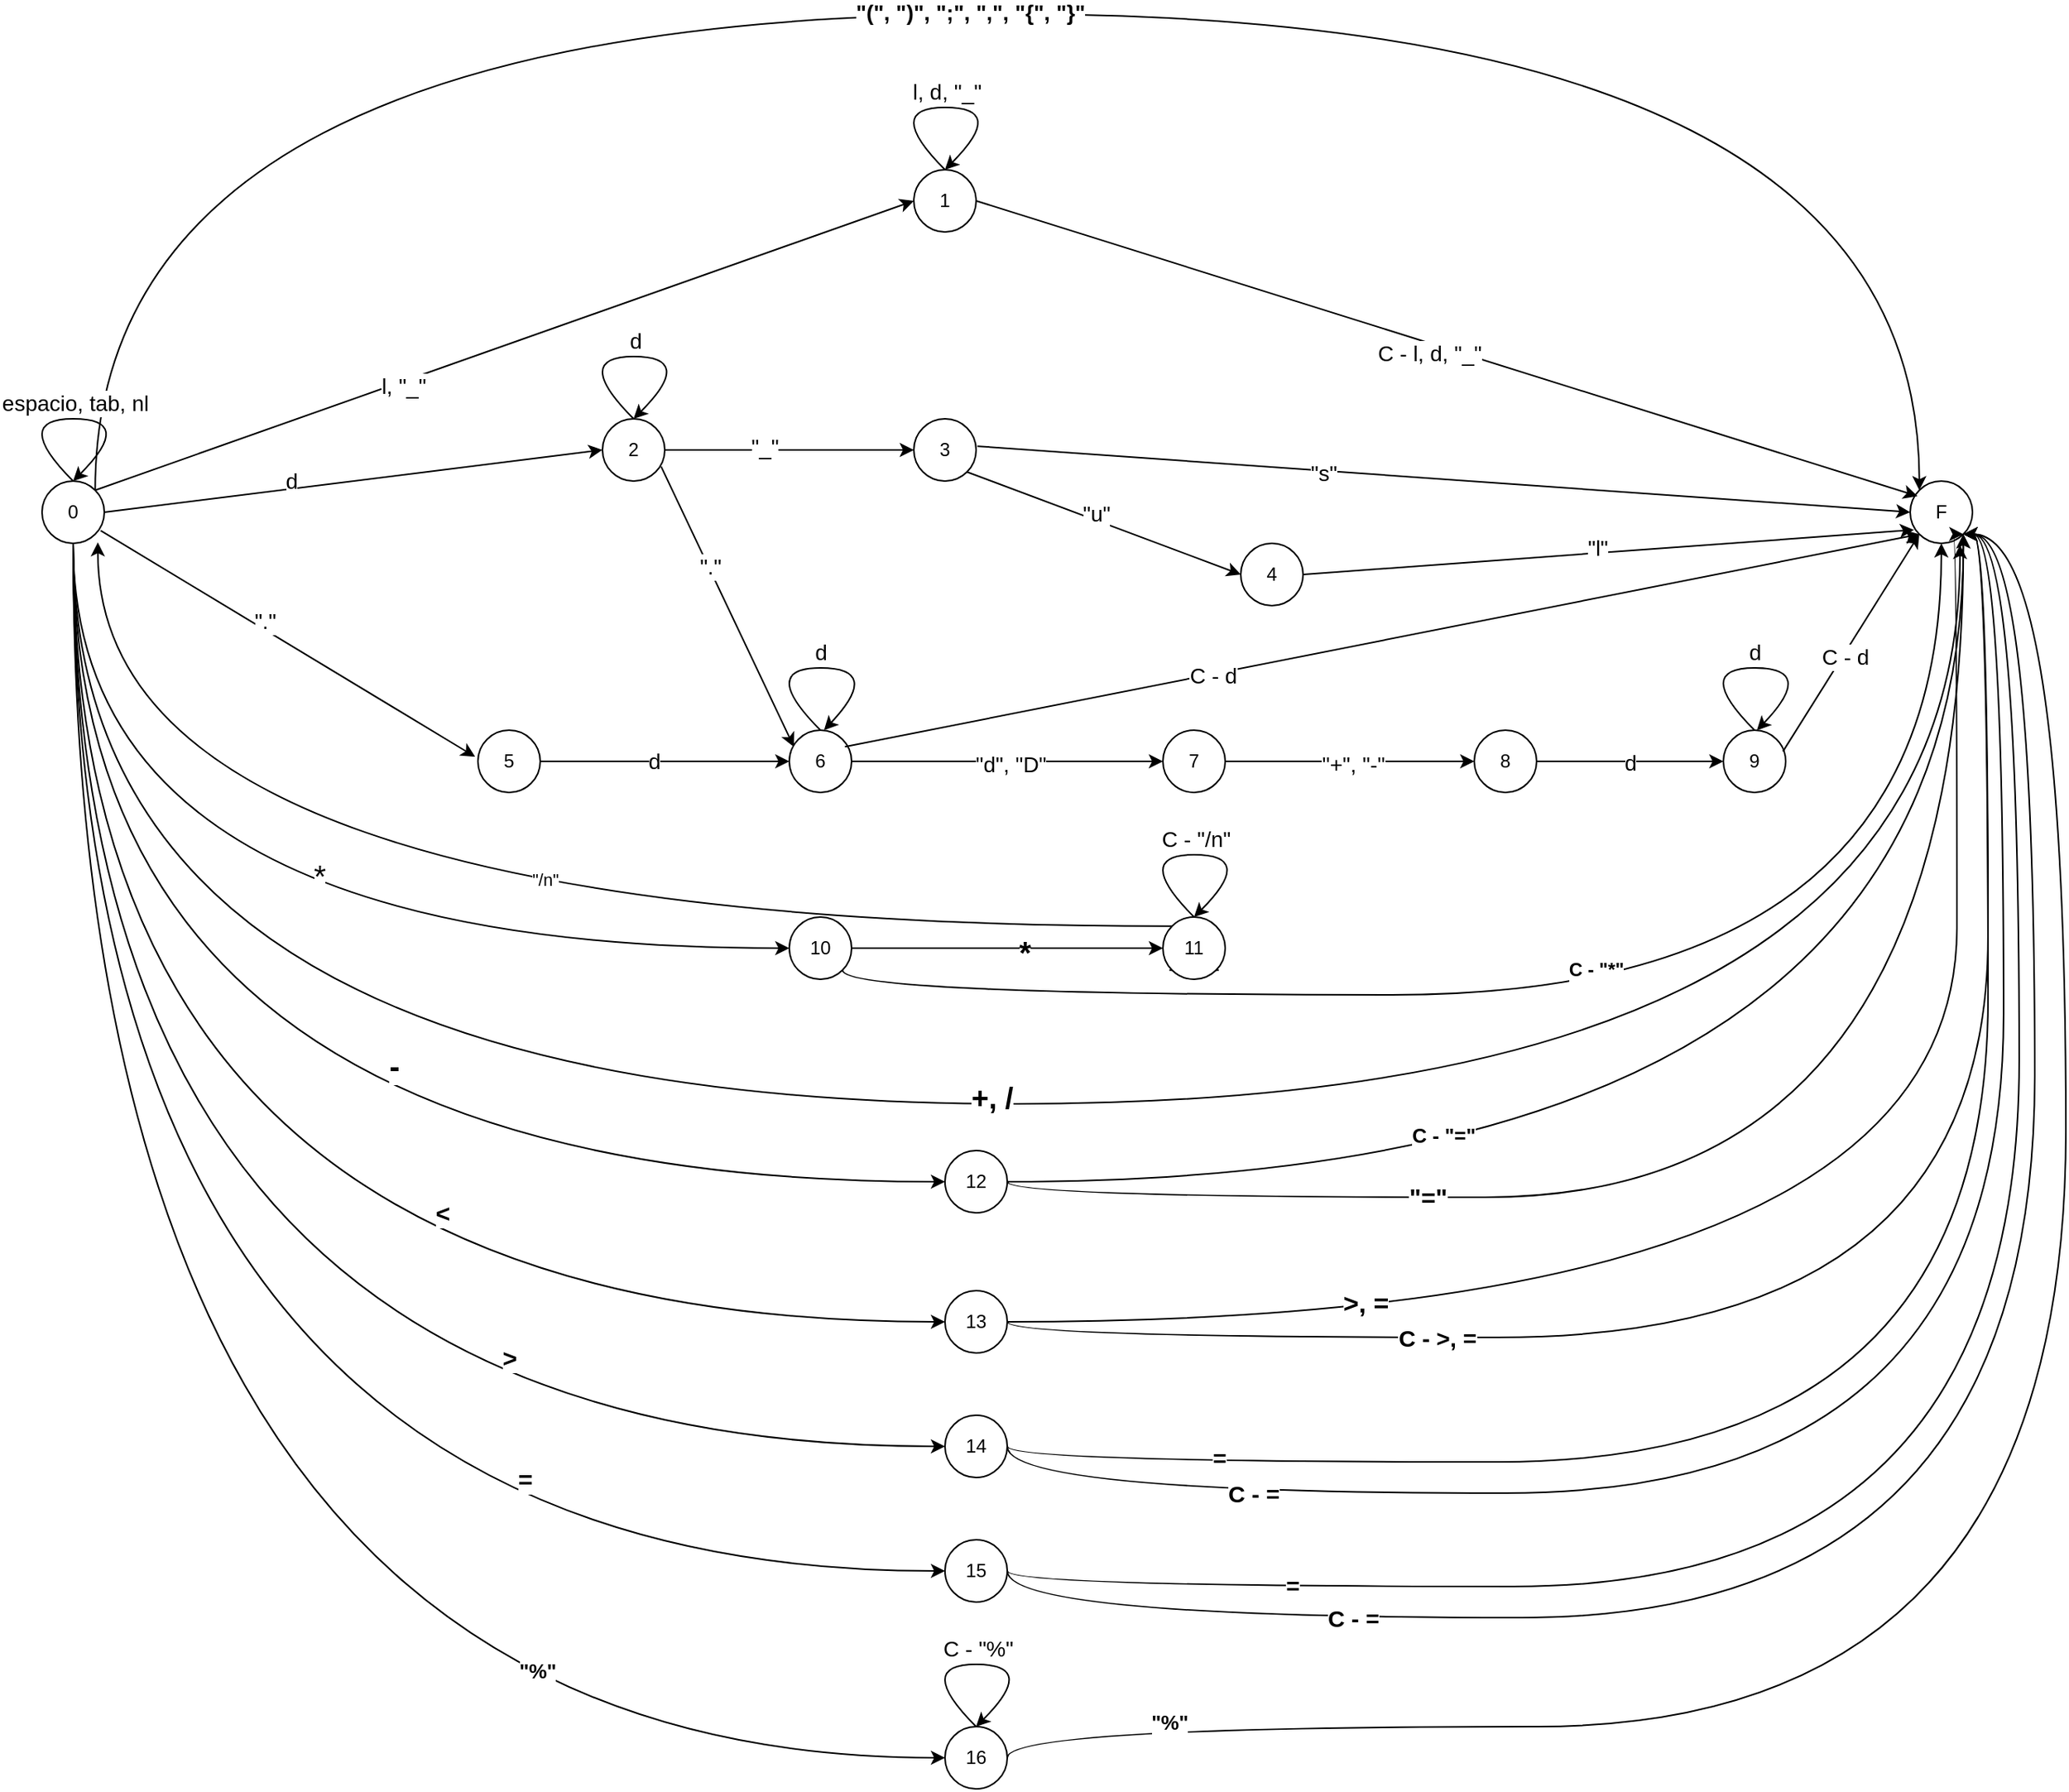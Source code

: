 <mxfile version="21.6.9" type="device">
  <diagram name="Página-1" id="IIA1usoq-aFgkomBvUib">
    <mxGraphModel dx="1287" dy="5416" grid="1" gridSize="10" guides="1" tooltips="1" connect="1" arrows="1" fold="1" page="1" pageScale="1" pageWidth="3300" pageHeight="4681" background="#FFFFFF" math="0" shadow="0">
      <root>
        <mxCell id="0" />
        <mxCell id="1" parent="0" />
        <mxCell id="LjMGfGSV-K5FvDTBeyHO-2" style="edgeStyle=orthogonalEdgeStyle;rounded=0;orthogonalLoop=1;jettySize=auto;html=1;exitX=0.5;exitY=1;exitDx=0;exitDy=0;entryX=0;entryY=0.5;entryDx=0;entryDy=0;curved=1;" parent="1" source="R__oxT-rXaaob83uSNZH-1" target="LjMGfGSV-K5FvDTBeyHO-1" edge="1">
          <mxGeometry relative="1" as="geometry" />
        </mxCell>
        <mxCell id="LjMGfGSV-K5FvDTBeyHO-4" value="&lt;font style=&quot;font-size: 20px;&quot;&gt;*&lt;/font&gt;" style="edgeLabel;html=1;align=center;verticalAlign=middle;resizable=0;points=[];" parent="LjMGfGSV-K5FvDTBeyHO-2" vertex="1" connectable="0">
          <mxGeometry x="0.161" y="47" relative="1" as="geometry">
            <mxPoint as="offset" />
          </mxGeometry>
        </mxCell>
        <mxCell id="LjMGfGSV-K5FvDTBeyHO-22" style="edgeStyle=orthogonalEdgeStyle;rounded=0;orthogonalLoop=1;jettySize=auto;html=1;exitX=0.5;exitY=1;exitDx=0;exitDy=0;entryX=0.8;entryY=1.025;entryDx=0;entryDy=0;entryPerimeter=0;curved=1;" parent="1" source="R__oxT-rXaaob83uSNZH-1" target="R__oxT-rXaaob83uSNZH-2" edge="1">
          <mxGeometry relative="1" as="geometry">
            <Array as="points">
              <mxPoint x="100" y="680" />
              <mxPoint x="1312" y="680" />
            </Array>
          </mxGeometry>
        </mxCell>
        <mxCell id="LjMGfGSV-K5FvDTBeyHO-23" value="+, /" style="edgeLabel;html=1;align=center;verticalAlign=middle;resizable=0;points=[];fontStyle=1;fontSize=19;" parent="LjMGfGSV-K5FvDTBeyHO-22" vertex="1" connectable="0">
          <mxGeometry x="-0.016" y="3" relative="1" as="geometry">
            <mxPoint as="offset" />
          </mxGeometry>
        </mxCell>
        <mxCell id="LjMGfGSV-K5FvDTBeyHO-28" style="edgeStyle=orthogonalEdgeStyle;rounded=0;orthogonalLoop=1;jettySize=auto;html=1;exitX=0.5;exitY=1;exitDx=0;exitDy=0;entryX=0;entryY=0.5;entryDx=0;entryDy=0;curved=1;" parent="1" source="R__oxT-rXaaob83uSNZH-1" target="LjMGfGSV-K5FvDTBeyHO-26" edge="1">
          <mxGeometry relative="1" as="geometry" />
        </mxCell>
        <mxCell id="LjMGfGSV-K5FvDTBeyHO-29" value="-" style="edgeLabel;html=1;align=center;verticalAlign=middle;resizable=0;points=[];fontStyle=1;fontSize=20;" parent="LjMGfGSV-K5FvDTBeyHO-28" vertex="1" connectable="0">
          <mxGeometry x="0.27" y="75" relative="1" as="geometry">
            <mxPoint as="offset" />
          </mxGeometry>
        </mxCell>
        <mxCell id="LjMGfGSV-K5FvDTBeyHO-37" style="edgeStyle=orthogonalEdgeStyle;rounded=0;orthogonalLoop=1;jettySize=auto;html=1;exitX=0.5;exitY=1;exitDx=0;exitDy=0;entryX=0;entryY=0.5;entryDx=0;entryDy=0;curved=1;fontStyle=1;fontSize=17;" parent="1" source="R__oxT-rXaaob83uSNZH-1" target="LjMGfGSV-K5FvDTBeyHO-34" edge="1">
          <mxGeometry relative="1" as="geometry" />
        </mxCell>
        <mxCell id="LjMGfGSV-K5FvDTBeyHO-40" value="&amp;lt;" style="edgeLabel;html=1;align=center;verticalAlign=middle;resizable=0;points=[];fontStyle=1;fontSize=16;" parent="LjMGfGSV-K5FvDTBeyHO-37" vertex="1" connectable="0">
          <mxGeometry x="0.391" y="70" relative="1" as="geometry">
            <mxPoint as="offset" />
          </mxGeometry>
        </mxCell>
        <mxCell id="LjMGfGSV-K5FvDTBeyHO-38" style="edgeStyle=orthogonalEdgeStyle;rounded=0;orthogonalLoop=1;jettySize=auto;html=1;exitX=0.5;exitY=1;exitDx=0;exitDy=0;entryX=0;entryY=0.5;entryDx=0;entryDy=0;curved=1;fontStyle=1;fontSize=17;" parent="1" source="R__oxT-rXaaob83uSNZH-1" target="LjMGfGSV-K5FvDTBeyHO-35" edge="1">
          <mxGeometry relative="1" as="geometry" />
        </mxCell>
        <mxCell id="LjMGfGSV-K5FvDTBeyHO-41" value="&amp;gt;" style="edgeLabel;html=1;align=center;verticalAlign=middle;resizable=0;points=[];fontStyle=1;fontSize=16;" parent="LjMGfGSV-K5FvDTBeyHO-38" vertex="1" connectable="0">
          <mxGeometry x="0.508" y="57" relative="1" as="geometry">
            <mxPoint as="offset" />
          </mxGeometry>
        </mxCell>
        <mxCell id="LjMGfGSV-K5FvDTBeyHO-39" style="edgeStyle=orthogonalEdgeStyle;rounded=0;orthogonalLoop=1;jettySize=auto;html=1;exitX=0.5;exitY=1;exitDx=0;exitDy=0;entryX=0;entryY=0.5;entryDx=0;entryDy=0;curved=1;fontStyle=1;fontSize=17;" parent="1" source="R__oxT-rXaaob83uSNZH-1" target="LjMGfGSV-K5FvDTBeyHO-36" edge="1">
          <mxGeometry relative="1" as="geometry" />
        </mxCell>
        <mxCell id="LjMGfGSV-K5FvDTBeyHO-42" value="=" style="edgeLabel;html=1;align=center;verticalAlign=middle;resizable=0;points=[];fontStyle=1;fontSize=16;" parent="LjMGfGSV-K5FvDTBeyHO-39" vertex="1" connectable="0">
          <mxGeometry x="0.557" y="59" relative="1" as="geometry">
            <mxPoint as="offset" />
          </mxGeometry>
        </mxCell>
        <mxCell id="LjMGfGSV-K5FvDTBeyHO-56" style="edgeStyle=orthogonalEdgeStyle;rounded=0;orthogonalLoop=1;jettySize=auto;html=1;exitX=1;exitY=0;exitDx=0;exitDy=0;entryX=0;entryY=0;entryDx=0;entryDy=0;curved=1;" parent="1" source="R__oxT-rXaaob83uSNZH-1" target="R__oxT-rXaaob83uSNZH-2" edge="1">
          <mxGeometry relative="1" as="geometry">
            <Array as="points">
              <mxPoint x="114" y="-20" />
              <mxPoint x="1286" y="-20" />
            </Array>
          </mxGeometry>
        </mxCell>
        <mxCell id="LjMGfGSV-K5FvDTBeyHO-57" value="&quot;(&quot;, &quot;)&quot;, &quot;;&quot;, &quot;,&quot;, &quot;{&quot;, &quot;}&quot;" style="edgeLabel;html=1;align=center;verticalAlign=middle;resizable=0;points=[];fontStyle=1;fontSize=14;" parent="LjMGfGSV-K5FvDTBeyHO-56" vertex="1" connectable="0">
          <mxGeometry x="-0.027" y="1" relative="1" as="geometry">
            <mxPoint as="offset" />
          </mxGeometry>
        </mxCell>
        <mxCell id="GeY6tEjVUbJ9AqTSID8--2" style="edgeStyle=orthogonalEdgeStyle;rounded=0;orthogonalLoop=1;jettySize=auto;html=1;exitX=0.5;exitY=1;exitDx=0;exitDy=0;entryX=0;entryY=0.5;entryDx=0;entryDy=0;curved=1;" edge="1" parent="1" source="R__oxT-rXaaob83uSNZH-1" target="GeY6tEjVUbJ9AqTSID8--1">
          <mxGeometry relative="1" as="geometry" />
        </mxCell>
        <mxCell id="GeY6tEjVUbJ9AqTSID8--3" value="&quot;%&quot;" style="edgeLabel;html=1;align=center;verticalAlign=middle;resizable=0;points=[];fontStyle=1;fontSize=13;" vertex="1" connectable="0" parent="GeY6tEjVUbJ9AqTSID8--2">
          <mxGeometry x="0.607" y="56" relative="1" as="geometry">
            <mxPoint x="1" as="offset" />
          </mxGeometry>
        </mxCell>
        <mxCell id="R__oxT-rXaaob83uSNZH-1" value="0" style="ellipse;whiteSpace=wrap;html=1;" parent="1" vertex="1">
          <mxGeometry x="80" y="280" width="40" height="40" as="geometry" />
        </mxCell>
        <mxCell id="R__oxT-rXaaob83uSNZH-2" value="F" style="ellipse;whiteSpace=wrap;html=1;" parent="1" vertex="1">
          <mxGeometry x="1280" y="280" width="40" height="40" as="geometry" />
        </mxCell>
        <mxCell id="R__oxT-rXaaob83uSNZH-3" value="1" style="ellipse;whiteSpace=wrap;html=1;" parent="1" vertex="1">
          <mxGeometry x="640" y="80" width="40" height="40" as="geometry" />
        </mxCell>
        <mxCell id="R__oxT-rXaaob83uSNZH-4" value="" style="endArrow=classic;html=1;rounded=0;exitX=1;exitY=0;exitDx=0;exitDy=0;entryX=0;entryY=0.5;entryDx=0;entryDy=0;" parent="1" source="R__oxT-rXaaob83uSNZH-1" target="R__oxT-rXaaob83uSNZH-3" edge="1">
          <mxGeometry width="50" height="50" relative="1" as="geometry">
            <mxPoint x="230" y="240" as="sourcePoint" />
            <mxPoint x="440" y="120" as="targetPoint" />
          </mxGeometry>
        </mxCell>
        <mxCell id="R__oxT-rXaaob83uSNZH-5" value="l, &quot;_&quot;" style="edgeLabel;html=1;align=center;verticalAlign=middle;resizable=0;points=[];fontSize=14;" parent="R__oxT-rXaaob83uSNZH-4" vertex="1" connectable="0">
          <mxGeometry x="-0.253" y="-3" relative="1" as="geometry">
            <mxPoint as="offset" />
          </mxGeometry>
        </mxCell>
        <mxCell id="R__oxT-rXaaob83uSNZH-6" value="" style="endArrow=classic;html=1;rounded=0;entryX=0.117;entryY=0.242;entryDx=0;entryDy=0;entryPerimeter=0;exitX=1;exitY=0.5;exitDx=0;exitDy=0;" parent="1" source="R__oxT-rXaaob83uSNZH-3" target="R__oxT-rXaaob83uSNZH-2" edge="1">
          <mxGeometry width="50" height="50" relative="1" as="geometry">
            <mxPoint x="480" y="120" as="sourcePoint" />
            <mxPoint x="530" y="70" as="targetPoint" />
          </mxGeometry>
        </mxCell>
        <mxCell id="R__oxT-rXaaob83uSNZH-7" value="&lt;font style=&quot;font-size: 14px;&quot;&gt;C - l, d, &quot;_&quot;&lt;/font&gt;" style="edgeLabel;html=1;align=center;verticalAlign=middle;resizable=0;points=[];" parent="R__oxT-rXaaob83uSNZH-6" vertex="1" connectable="0">
          <mxGeometry x="-0.135" y="-1" relative="1" as="geometry">
            <mxPoint x="30" y="15" as="offset" />
          </mxGeometry>
        </mxCell>
        <mxCell id="R__oxT-rXaaob83uSNZH-9" value="" style="curved=1;endArrow=classic;html=1;rounded=0;exitX=0.5;exitY=0;exitDx=0;exitDy=0;entryX=0.5;entryY=0;entryDx=0;entryDy=0;" parent="1" source="R__oxT-rXaaob83uSNZH-3" target="R__oxT-rXaaob83uSNZH-3" edge="1">
          <mxGeometry width="50" height="50" relative="1" as="geometry">
            <mxPoint x="660" y="70" as="sourcePoint" />
            <mxPoint x="710" y="20" as="targetPoint" />
            <Array as="points">
              <mxPoint x="620" y="40" />
              <mxPoint x="700" y="40" />
            </Array>
          </mxGeometry>
        </mxCell>
        <mxCell id="R__oxT-rXaaob83uSNZH-10" value="l, d, &quot;_&quot;" style="edgeLabel;html=1;align=center;verticalAlign=middle;resizable=0;points=[];fontSize=14;" parent="R__oxT-rXaaob83uSNZH-9" vertex="1" connectable="0">
          <mxGeometry x="0.003" y="-2" relative="1" as="geometry">
            <mxPoint y="-12" as="offset" />
          </mxGeometry>
        </mxCell>
        <mxCell id="R__oxT-rXaaob83uSNZH-11" value="2" style="ellipse;whiteSpace=wrap;html=1;" parent="1" vertex="1">
          <mxGeometry x="440" y="240" width="40" height="40" as="geometry" />
        </mxCell>
        <mxCell id="R__oxT-rXaaob83uSNZH-14" value="" style="endArrow=classic;html=1;rounded=0;entryX=0;entryY=0.5;entryDx=0;entryDy=0;exitX=1;exitY=0.5;exitDx=0;exitDy=0;" parent="1" source="R__oxT-rXaaob83uSNZH-1" target="R__oxT-rXaaob83uSNZH-11" edge="1">
          <mxGeometry width="50" height="50" relative="1" as="geometry">
            <mxPoint x="140" y="300" as="sourcePoint" />
            <mxPoint x="486" y="120" as="targetPoint" />
          </mxGeometry>
        </mxCell>
        <mxCell id="R__oxT-rXaaob83uSNZH-15" value="d" style="edgeLabel;html=1;align=center;verticalAlign=middle;resizable=0;points=[];fontSize=14;" parent="R__oxT-rXaaob83uSNZH-14" vertex="1" connectable="0">
          <mxGeometry x="-0.253" y="-3" relative="1" as="geometry">
            <mxPoint y="-8" as="offset" />
          </mxGeometry>
        </mxCell>
        <mxCell id="R__oxT-rXaaob83uSNZH-18" value="" style="curved=1;endArrow=classic;html=1;rounded=0;entryX=0.5;entryY=0;entryDx=0;entryDy=0;exitX=0.5;exitY=0;exitDx=0;exitDy=0;" parent="1" source="R__oxT-rXaaob83uSNZH-11" target="R__oxT-rXaaob83uSNZH-11" edge="1">
          <mxGeometry width="50" height="50" relative="1" as="geometry">
            <mxPoint x="470" y="250" as="sourcePoint" />
            <mxPoint x="460" y="240" as="targetPoint" />
            <Array as="points">
              <mxPoint x="420" y="200" />
              <mxPoint x="500" y="200" />
            </Array>
          </mxGeometry>
        </mxCell>
        <mxCell id="R__oxT-rXaaob83uSNZH-19" value="d" style="edgeLabel;html=1;align=center;verticalAlign=middle;resizable=0;points=[];fontSize=14;" parent="R__oxT-rXaaob83uSNZH-18" vertex="1" connectable="0">
          <mxGeometry x="0.003" y="-2" relative="1" as="geometry">
            <mxPoint y="-12" as="offset" />
          </mxGeometry>
        </mxCell>
        <mxCell id="R__oxT-rXaaob83uSNZH-20" value="3" style="ellipse;whiteSpace=wrap;html=1;" parent="1" vertex="1">
          <mxGeometry x="640" y="240" width="40" height="40" as="geometry" />
        </mxCell>
        <mxCell id="R__oxT-rXaaob83uSNZH-25" value="" style="endArrow=classic;html=1;rounded=0;entryX=0;entryY=0.5;entryDx=0;entryDy=0;exitX=1;exitY=0.5;exitDx=0;exitDy=0;" parent="1" source="R__oxT-rXaaob83uSNZH-11" target="R__oxT-rXaaob83uSNZH-20" edge="1">
          <mxGeometry width="50" height="50" relative="1" as="geometry">
            <mxPoint x="520" y="250" as="sourcePoint" />
            <mxPoint x="570" y="200" as="targetPoint" />
          </mxGeometry>
        </mxCell>
        <mxCell id="R__oxT-rXaaob83uSNZH-26" value="&lt;span style=&quot;font-size: 14px;&quot;&gt;&quot;_&quot;&lt;/span&gt;" style="edgeLabel;html=1;align=center;verticalAlign=middle;resizable=0;points=[];" parent="R__oxT-rXaaob83uSNZH-25" vertex="1" connectable="0">
          <mxGeometry x="-0.198" y="2" relative="1" as="geometry">
            <mxPoint as="offset" />
          </mxGeometry>
        </mxCell>
        <mxCell id="R__oxT-rXaaob83uSNZH-27" value="" style="endArrow=classic;html=1;rounded=0;entryX=0;entryY=0.5;entryDx=0;entryDy=0;exitX=1;exitY=1;exitDx=0;exitDy=0;" parent="1" source="R__oxT-rXaaob83uSNZH-20" target="R__oxT-rXaaob83uSNZH-28" edge="1">
          <mxGeometry width="50" height="50" relative="1" as="geometry">
            <mxPoint x="610" y="260" as="sourcePoint" />
            <mxPoint x="660" y="260" as="targetPoint" />
          </mxGeometry>
        </mxCell>
        <mxCell id="R__oxT-rXaaob83uSNZH-29" value="s" style="edgeLabel;html=1;align=center;verticalAlign=middle;resizable=0;points=[];" parent="R__oxT-rXaaob83uSNZH-27" vertex="1" connectable="0">
          <mxGeometry x="-0.059" y="5" relative="1" as="geometry">
            <mxPoint as="offset" />
          </mxGeometry>
        </mxCell>
        <mxCell id="R__oxT-rXaaob83uSNZH-30" value="&quot;u&quot;" style="edgeLabel;html=1;align=center;verticalAlign=middle;resizable=0;points=[];fontSize=14;" parent="R__oxT-rXaaob83uSNZH-27" vertex="1" connectable="0">
          <mxGeometry x="-0.071" y="4" relative="1" as="geometry">
            <mxPoint as="offset" />
          </mxGeometry>
        </mxCell>
        <mxCell id="R__oxT-rXaaob83uSNZH-28" value="4" style="ellipse;whiteSpace=wrap;html=1;" parent="1" vertex="1">
          <mxGeometry x="850" y="320" width="40" height="40" as="geometry" />
        </mxCell>
        <mxCell id="R__oxT-rXaaob83uSNZH-31" value="" style="endArrow=classic;html=1;rounded=0;exitX=1.02;exitY=0.44;exitDx=0;exitDy=0;exitPerimeter=0;entryX=0;entryY=0.5;entryDx=0;entryDy=0;" parent="1" source="R__oxT-rXaaob83uSNZH-20" target="R__oxT-rXaaob83uSNZH-2" edge="1">
          <mxGeometry width="50" height="50" relative="1" as="geometry">
            <mxPoint x="610" y="260" as="sourcePoint" />
            <mxPoint x="660" y="210" as="targetPoint" />
          </mxGeometry>
        </mxCell>
        <mxCell id="R__oxT-rXaaob83uSNZH-32" value="&lt;font style=&quot;font-size: 14px;&quot;&gt;&quot;s&quot;&lt;/font&gt;" style="edgeLabel;html=1;align=center;verticalAlign=middle;resizable=0;points=[];" parent="R__oxT-rXaaob83uSNZH-31" vertex="1" connectable="0">
          <mxGeometry x="-0.259" y="-1" relative="1" as="geometry">
            <mxPoint as="offset" />
          </mxGeometry>
        </mxCell>
        <mxCell id="R__oxT-rXaaob83uSNZH-33" value="" style="endArrow=classic;html=1;rounded=0;exitX=1;exitY=0.5;exitDx=0;exitDy=0;entryX=0.061;entryY=0.783;entryDx=0;entryDy=0;entryPerimeter=0;" parent="1" source="R__oxT-rXaaob83uSNZH-28" target="R__oxT-rXaaob83uSNZH-2" edge="1">
          <mxGeometry width="50" height="50" relative="1" as="geometry">
            <mxPoint x="770" y="380" as="sourcePoint" />
            <mxPoint x="820" y="330" as="targetPoint" />
          </mxGeometry>
        </mxCell>
        <mxCell id="R__oxT-rXaaob83uSNZH-34" value="&lt;font style=&quot;font-size: 14px;&quot;&gt;&quot;l&quot;&lt;/font&gt;" style="edgeLabel;html=1;align=center;verticalAlign=middle;resizable=0;points=[];" parent="R__oxT-rXaaob83uSNZH-33" vertex="1" connectable="0">
          <mxGeometry x="-0.037" y="3" relative="1" as="geometry">
            <mxPoint as="offset" />
          </mxGeometry>
        </mxCell>
        <mxCell id="R__oxT-rXaaob83uSNZH-35" value="6" style="ellipse;whiteSpace=wrap;html=1;" parent="1" vertex="1">
          <mxGeometry x="560" y="440" width="40" height="40" as="geometry" />
        </mxCell>
        <mxCell id="R__oxT-rXaaob83uSNZH-36" value="" style="endArrow=classic;html=1;rounded=0;exitX=0.942;exitY=0.768;exitDx=0;exitDy=0;exitPerimeter=0;entryX=0.074;entryY=0.268;entryDx=0;entryDy=0;entryPerimeter=0;" parent="1" source="R__oxT-rXaaob83uSNZH-11" target="R__oxT-rXaaob83uSNZH-35" edge="1">
          <mxGeometry width="50" height="50" relative="1" as="geometry">
            <mxPoint x="450" y="280" as="sourcePoint" />
            <mxPoint x="540" y="330" as="targetPoint" />
          </mxGeometry>
        </mxCell>
        <mxCell id="R__oxT-rXaaob83uSNZH-37" value="&lt;font style=&quot;font-size: 14px;&quot;&gt;&quot;.&quot;&lt;/font&gt;" style="edgeLabel;html=1;align=center;verticalAlign=middle;resizable=0;points=[];" parent="R__oxT-rXaaob83uSNZH-36" vertex="1" connectable="0">
          <mxGeometry x="-0.28" y="2" relative="1" as="geometry">
            <mxPoint x="-1" as="offset" />
          </mxGeometry>
        </mxCell>
        <mxCell id="R__oxT-rXaaob83uSNZH-38" value="" style="endArrow=classic;html=1;rounded=0;exitX=0.942;exitY=0.795;exitDx=0;exitDy=0;exitPerimeter=0;entryX=-0.046;entryY=0.426;entryDx=0;entryDy=0;entryPerimeter=0;" parent="1" source="R__oxT-rXaaob83uSNZH-1" target="R__oxT-rXaaob83uSNZH-40" edge="1">
          <mxGeometry width="50" height="50" relative="1" as="geometry">
            <mxPoint x="140" y="350" as="sourcePoint" />
            <mxPoint x="320" y="370" as="targetPoint" />
          </mxGeometry>
        </mxCell>
        <mxCell id="R__oxT-rXaaob83uSNZH-39" value="&lt;font style=&quot;font-size: 14px;&quot;&gt;&quot;.&quot;&lt;/font&gt;" style="edgeLabel;html=1;align=center;verticalAlign=middle;resizable=0;points=[];" parent="R__oxT-rXaaob83uSNZH-38" vertex="1" connectable="0">
          <mxGeometry x="-0.147" y="5" relative="1" as="geometry">
            <mxPoint as="offset" />
          </mxGeometry>
        </mxCell>
        <mxCell id="R__oxT-rXaaob83uSNZH-40" value="5" style="ellipse;whiteSpace=wrap;html=1;" parent="1" vertex="1">
          <mxGeometry x="360" y="440" width="40" height="40" as="geometry" />
        </mxCell>
        <mxCell id="R__oxT-rXaaob83uSNZH-42" value="" style="endArrow=classic;html=1;rounded=0;exitX=1;exitY=0.5;exitDx=0;exitDy=0;entryX=0;entryY=0.5;entryDx=0;entryDy=0;" parent="1" source="R__oxT-rXaaob83uSNZH-40" target="R__oxT-rXaaob83uSNZH-35" edge="1">
          <mxGeometry width="50" height="50" relative="1" as="geometry">
            <mxPoint x="490" y="440" as="sourcePoint" />
            <mxPoint x="690" y="420" as="targetPoint" />
          </mxGeometry>
        </mxCell>
        <mxCell id="R__oxT-rXaaob83uSNZH-43" value="&lt;font style=&quot;font-size: 14px;&quot;&gt;d&lt;/font&gt;" style="edgeLabel;html=1;align=center;verticalAlign=middle;resizable=0;points=[];" parent="R__oxT-rXaaob83uSNZH-42" vertex="1" connectable="0">
          <mxGeometry x="-0.092" y="-2" relative="1" as="geometry">
            <mxPoint y="-2" as="offset" />
          </mxGeometry>
        </mxCell>
        <mxCell id="R__oxT-rXaaob83uSNZH-44" value="" style="curved=1;endArrow=classic;html=1;rounded=0;entryX=0.558;entryY=0;entryDx=0;entryDy=0;exitX=0.5;exitY=0;exitDx=0;exitDy=0;entryPerimeter=0;" parent="1" source="R__oxT-rXaaob83uSNZH-35" target="R__oxT-rXaaob83uSNZH-35" edge="1">
          <mxGeometry width="50" height="50" relative="1" as="geometry">
            <mxPoint x="580" y="440" as="sourcePoint" />
            <mxPoint x="580" y="440" as="targetPoint" />
            <Array as="points">
              <mxPoint x="540" y="400" />
              <mxPoint x="620" y="400" />
            </Array>
          </mxGeometry>
        </mxCell>
        <mxCell id="R__oxT-rXaaob83uSNZH-45" value="d" style="edgeLabel;html=1;align=center;verticalAlign=middle;resizable=0;points=[];fontSize=14;" parent="R__oxT-rXaaob83uSNZH-44" vertex="1" connectable="0">
          <mxGeometry x="0.003" y="-2" relative="1" as="geometry">
            <mxPoint y="-12" as="offset" />
          </mxGeometry>
        </mxCell>
        <mxCell id="R__oxT-rXaaob83uSNZH-46" value="" style="endArrow=classic;html=1;rounded=0;entryX=0;entryY=1;entryDx=0;entryDy=0;exitX=0.894;exitY=0.266;exitDx=0;exitDy=0;exitPerimeter=0;" parent="1" source="R__oxT-rXaaob83uSNZH-35" target="R__oxT-rXaaob83uSNZH-2" edge="1">
          <mxGeometry width="50" height="50" relative="1" as="geometry">
            <mxPoint x="760" y="450" as="sourcePoint" />
            <mxPoint x="810" y="400" as="targetPoint" />
          </mxGeometry>
        </mxCell>
        <mxCell id="R__oxT-rXaaob83uSNZH-47" value="&lt;font style=&quot;font-size: 14px;&quot;&gt;C - d&lt;/font&gt;" style="edgeLabel;html=1;align=center;verticalAlign=middle;resizable=0;points=[];" parent="R__oxT-rXaaob83uSNZH-46" vertex="1" connectable="0">
          <mxGeometry x="-0.318" y="-1" relative="1" as="geometry">
            <mxPoint as="offset" />
          </mxGeometry>
        </mxCell>
        <mxCell id="R__oxT-rXaaob83uSNZH-48" value="7" style="ellipse;whiteSpace=wrap;html=1;" parent="1" vertex="1">
          <mxGeometry x="800" y="440" width="40" height="40" as="geometry" />
        </mxCell>
        <mxCell id="R__oxT-rXaaob83uSNZH-49" value="" style="endArrow=classic;html=1;rounded=0;exitX=1;exitY=0.5;exitDx=0;exitDy=0;entryX=0;entryY=0.5;entryDx=0;entryDy=0;" parent="1" source="R__oxT-rXaaob83uSNZH-35" target="R__oxT-rXaaob83uSNZH-48" edge="1">
          <mxGeometry width="50" height="50" relative="1" as="geometry">
            <mxPoint x="700" y="490" as="sourcePoint" />
            <mxPoint x="750" y="440" as="targetPoint" />
          </mxGeometry>
        </mxCell>
        <mxCell id="R__oxT-rXaaob83uSNZH-50" value="&lt;font style=&quot;font-size: 14px;&quot;&gt;&quot;d&quot;, &quot;D&quot;&lt;/font&gt;" style="edgeLabel;html=1;align=center;verticalAlign=middle;resizable=0;points=[];" parent="R__oxT-rXaaob83uSNZH-49" vertex="1" connectable="0">
          <mxGeometry x="0.016" y="-2" relative="1" as="geometry">
            <mxPoint as="offset" />
          </mxGeometry>
        </mxCell>
        <mxCell id="R__oxT-rXaaob83uSNZH-51" value="9" style="ellipse;whiteSpace=wrap;html=1;" parent="1" vertex="1">
          <mxGeometry x="1160" y="440" width="40" height="40" as="geometry" />
        </mxCell>
        <mxCell id="R__oxT-rXaaob83uSNZH-53" value="" style="endArrow=classic;html=1;rounded=0;exitX=1;exitY=0.5;exitDx=0;exitDy=0;entryX=0;entryY=0.5;entryDx=0;entryDy=0;" parent="1" source="R__oxT-rXaaob83uSNZH-48" target="R__oxT-rXaaob83uSNZH-59" edge="1">
          <mxGeometry width="50" height="50" relative="1" as="geometry">
            <mxPoint x="920" y="459.58" as="sourcePoint" />
            <mxPoint x="980" y="460" as="targetPoint" />
          </mxGeometry>
        </mxCell>
        <mxCell id="R__oxT-rXaaob83uSNZH-54" value="&lt;font style=&quot;font-size: 14px;&quot;&gt;&quot;+&quot;, &quot;-&quot;&lt;/font&gt;" style="edgeLabel;html=1;align=center;verticalAlign=middle;resizable=0;points=[];" parent="R__oxT-rXaaob83uSNZH-53" vertex="1" connectable="0">
          <mxGeometry x="0.016" y="-2" relative="1" as="geometry">
            <mxPoint as="offset" />
          </mxGeometry>
        </mxCell>
        <mxCell id="R__oxT-rXaaob83uSNZH-55" value="" style="curved=1;endArrow=classic;html=1;rounded=0;entryX=0.538;entryY=0.002;entryDx=0;entryDy=0;entryPerimeter=0;exitX=0.5;exitY=0;exitDx=0;exitDy=0;" parent="1" source="R__oxT-rXaaob83uSNZH-51" target="R__oxT-rXaaob83uSNZH-51" edge="1">
          <mxGeometry width="50" height="50" relative="1" as="geometry">
            <mxPoint x="1180" y="440" as="sourcePoint" />
            <mxPoint x="1182" y="440" as="targetPoint" />
            <Array as="points">
              <mxPoint x="1140" y="400" />
              <mxPoint x="1220" y="400" />
            </Array>
          </mxGeometry>
        </mxCell>
        <mxCell id="R__oxT-rXaaob83uSNZH-56" value="d" style="edgeLabel;html=1;align=center;verticalAlign=middle;resizable=0;points=[];fontSize=14;" parent="R__oxT-rXaaob83uSNZH-55" vertex="1" connectable="0">
          <mxGeometry x="0.003" y="-2" relative="1" as="geometry">
            <mxPoint y="-12" as="offset" />
          </mxGeometry>
        </mxCell>
        <mxCell id="R__oxT-rXaaob83uSNZH-57" value="" style="endArrow=classic;html=1;rounded=0;entryX=0;entryY=1;entryDx=0;entryDy=0;exitX=0.956;exitY=0.342;exitDx=0;exitDy=0;exitPerimeter=0;" parent="1" source="R__oxT-rXaaob83uSNZH-51" target="R__oxT-rXaaob83uSNZH-2" edge="1">
          <mxGeometry width="50" height="50" relative="1" as="geometry">
            <mxPoint x="1120" y="450" as="sourcePoint" />
            <mxPoint x="1180" y="400" as="targetPoint" />
          </mxGeometry>
        </mxCell>
        <mxCell id="R__oxT-rXaaob83uSNZH-58" value="C - d" style="edgeLabel;html=1;align=center;verticalAlign=middle;resizable=0;points=[];fontSize=14;" parent="R__oxT-rXaaob83uSNZH-57" vertex="1" connectable="0">
          <mxGeometry x="-0.117" y="-1" relative="1" as="geometry">
            <mxPoint as="offset" />
          </mxGeometry>
        </mxCell>
        <mxCell id="R__oxT-rXaaob83uSNZH-59" value="8" style="ellipse;whiteSpace=wrap;html=1;" parent="1" vertex="1">
          <mxGeometry x="1000" y="440" width="40" height="40" as="geometry" />
        </mxCell>
        <mxCell id="R__oxT-rXaaob83uSNZH-60" value="" style="endArrow=classic;html=1;rounded=0;exitX=1;exitY=0.5;exitDx=0;exitDy=0;entryX=0;entryY=0.5;entryDx=0;entryDy=0;" parent="1" source="R__oxT-rXaaob83uSNZH-59" target="R__oxT-rXaaob83uSNZH-51" edge="1">
          <mxGeometry width="50" height="50" relative="1" as="geometry">
            <mxPoint x="1050" y="460" as="sourcePoint" />
            <mxPoint x="1150" y="460" as="targetPoint" />
          </mxGeometry>
        </mxCell>
        <mxCell id="R__oxT-rXaaob83uSNZH-61" value="d" style="edgeLabel;html=1;align=center;verticalAlign=middle;resizable=0;points=[];fontSize=14;" parent="R__oxT-rXaaob83uSNZH-60" vertex="1" connectable="0">
          <mxGeometry x="-0.006" y="-1" relative="1" as="geometry">
            <mxPoint as="offset" />
          </mxGeometry>
        </mxCell>
        <mxCell id="LjMGfGSV-K5FvDTBeyHO-7" style="edgeStyle=orthogonalEdgeStyle;rounded=0;orthogonalLoop=1;jettySize=auto;html=1;exitX=1;exitY=0.5;exitDx=0;exitDy=0;entryX=0;entryY=0.5;entryDx=0;entryDy=0;" parent="1" source="LjMGfGSV-K5FvDTBeyHO-1" target="LjMGfGSV-K5FvDTBeyHO-6" edge="1">
          <mxGeometry relative="1" as="geometry" />
        </mxCell>
        <mxCell id="LjMGfGSV-K5FvDTBeyHO-8" value="&lt;font size=&quot;1&quot; style=&quot;&quot;&gt;&lt;b style=&quot;font-size: 20px;&quot;&gt;*&lt;/b&gt;&lt;/font&gt;" style="edgeLabel;html=1;align=center;verticalAlign=middle;resizable=0;points=[];" parent="LjMGfGSV-K5FvDTBeyHO-7" vertex="1" connectable="0">
          <mxGeometry x="0.108" y="-2" relative="1" as="geometry">
            <mxPoint as="offset" />
          </mxGeometry>
        </mxCell>
        <mxCell id="LjMGfGSV-K5FvDTBeyHO-15" style="edgeStyle=orthogonalEdgeStyle;rounded=0;orthogonalLoop=1;jettySize=auto;html=1;exitX=1;exitY=1;exitDx=0;exitDy=0;entryX=0.5;entryY=1;entryDx=0;entryDy=0;curved=1;" parent="1" source="LjMGfGSV-K5FvDTBeyHO-1" target="R__oxT-rXaaob83uSNZH-2" edge="1">
          <mxGeometry relative="1" as="geometry">
            <Array as="points">
              <mxPoint x="594" y="610" />
              <mxPoint x="1300" y="610" />
            </Array>
          </mxGeometry>
        </mxCell>
        <mxCell id="LjMGfGSV-K5FvDTBeyHO-16" value="C - &quot;*&quot;" style="edgeLabel;html=1;align=center;verticalAlign=middle;resizable=0;points=[];fontSize=12;fontStyle=1" parent="LjMGfGSV-K5FvDTBeyHO-15" vertex="1" connectable="0">
          <mxGeometry x="-0.012" y="16" relative="1" as="geometry">
            <mxPoint as="offset" />
          </mxGeometry>
        </mxCell>
        <mxCell id="LjMGfGSV-K5FvDTBeyHO-1" value="10" style="ellipse;whiteSpace=wrap;html=1;" parent="1" vertex="1">
          <mxGeometry x="560" y="560" width="40" height="40" as="geometry" />
        </mxCell>
        <mxCell id="LjMGfGSV-K5FvDTBeyHO-9" style="edgeStyle=entityRelationEdgeStyle;rounded=0;orthogonalLoop=1;jettySize=auto;html=1;exitX=0;exitY=1;exitDx=0;exitDy=0;entryX=1;entryY=1;entryDx=0;entryDy=0;" parent="1" source="LjMGfGSV-K5FvDTBeyHO-6" target="LjMGfGSV-K5FvDTBeyHO-6" edge="1">
          <mxGeometry relative="1" as="geometry">
            <mxPoint x="830" y="635" as="targetPoint" />
            <Array as="points">
              <mxPoint x="820" y="630" />
            </Array>
          </mxGeometry>
        </mxCell>
        <mxCell id="LjMGfGSV-K5FvDTBeyHO-19" style="edgeStyle=orthogonalEdgeStyle;rounded=0;orthogonalLoop=1;jettySize=auto;html=1;exitX=0;exitY=0;exitDx=0;exitDy=0;entryX=0.896;entryY=0.983;entryDx=0;entryDy=0;entryPerimeter=0;curved=1;" parent="1" source="LjMGfGSV-K5FvDTBeyHO-6" target="R__oxT-rXaaob83uSNZH-1" edge="1">
          <mxGeometry relative="1" as="geometry" />
        </mxCell>
        <mxCell id="LjMGfGSV-K5FvDTBeyHO-21" value="&quot;/n&quot;" style="edgeLabel;html=1;align=center;verticalAlign=middle;resizable=0;points=[];" parent="LjMGfGSV-K5FvDTBeyHO-19" vertex="1" connectable="0">
          <mxGeometry x="-0.139" y="-30" relative="1" as="geometry">
            <mxPoint as="offset" />
          </mxGeometry>
        </mxCell>
        <mxCell id="LjMGfGSV-K5FvDTBeyHO-6" value="11" style="ellipse;whiteSpace=wrap;html=1;" parent="1" vertex="1">
          <mxGeometry x="800" y="560" width="40" height="40" as="geometry" />
        </mxCell>
        <mxCell id="LjMGfGSV-K5FvDTBeyHO-11" value="" style="curved=1;endArrow=classic;html=1;rounded=0;entryX=0.5;entryY=0;entryDx=0;entryDy=0;exitX=0.5;exitY=0;exitDx=0;exitDy=0;" parent="1" edge="1">
          <mxGeometry width="50" height="50" relative="1" as="geometry">
            <mxPoint x="820" y="560" as="sourcePoint" />
            <mxPoint x="820" y="560" as="targetPoint" />
            <Array as="points">
              <mxPoint x="780" y="520" />
              <mxPoint x="860" y="520" />
            </Array>
          </mxGeometry>
        </mxCell>
        <mxCell id="LjMGfGSV-K5FvDTBeyHO-12" value="C - &quot;/n&quot;" style="edgeLabel;html=1;align=center;verticalAlign=middle;resizable=0;points=[];fontSize=14;" parent="LjMGfGSV-K5FvDTBeyHO-11" vertex="1" connectable="0">
          <mxGeometry x="0.003" y="-2" relative="1" as="geometry">
            <mxPoint y="-12" as="offset" />
          </mxGeometry>
        </mxCell>
        <mxCell id="LjMGfGSV-K5FvDTBeyHO-17" value="" style="curved=1;endArrow=classic;html=1;rounded=0;exitX=0.5;exitY=0;exitDx=0;exitDy=0;entryX=0.5;entryY=0;entryDx=0;entryDy=0;" parent="1" edge="1">
          <mxGeometry width="50" height="50" relative="1" as="geometry">
            <mxPoint x="100" y="280" as="sourcePoint" />
            <mxPoint x="100" y="280" as="targetPoint" />
            <Array as="points">
              <mxPoint x="60" y="240" />
              <mxPoint x="140" y="240" />
            </Array>
          </mxGeometry>
        </mxCell>
        <mxCell id="LjMGfGSV-K5FvDTBeyHO-18" value="espacio, tab, nl" style="edgeLabel;html=1;align=center;verticalAlign=middle;resizable=0;points=[];fontSize=14;" parent="LjMGfGSV-K5FvDTBeyHO-17" vertex="1" connectable="0">
          <mxGeometry x="0.003" y="-2" relative="1" as="geometry">
            <mxPoint y="-12" as="offset" />
          </mxGeometry>
        </mxCell>
        <mxCell id="LjMGfGSV-K5FvDTBeyHO-30" style="edgeStyle=orthogonalEdgeStyle;rounded=0;orthogonalLoop=1;jettySize=auto;html=1;exitX=1;exitY=0.5;exitDx=0;exitDy=0;entryX=1;entryY=1;entryDx=0;entryDy=0;curved=1;" parent="1" source="LjMGfGSV-K5FvDTBeyHO-26" target="R__oxT-rXaaob83uSNZH-2" edge="1">
          <mxGeometry relative="1" as="geometry" />
        </mxCell>
        <mxCell id="LjMGfGSV-K5FvDTBeyHO-31" value="C - &quot;=&quot;" style="edgeLabel;html=1;align=center;verticalAlign=middle;resizable=0;points=[];fontStyle=1;fontSize=13;" parent="LjMGfGSV-K5FvDTBeyHO-30" vertex="1" connectable="0">
          <mxGeometry x="-0.36" y="49" relative="1" as="geometry">
            <mxPoint x="-50" y="19" as="offset" />
          </mxGeometry>
        </mxCell>
        <mxCell id="LjMGfGSV-K5FvDTBeyHO-32" style="edgeStyle=orthogonalEdgeStyle;rounded=0;orthogonalLoop=1;jettySize=auto;html=1;exitX=1;exitY=0.5;exitDx=0;exitDy=0;entryX=1;entryY=1;entryDx=0;entryDy=0;curved=1;" parent="1" source="LjMGfGSV-K5FvDTBeyHO-26" target="R__oxT-rXaaob83uSNZH-2" edge="1">
          <mxGeometry relative="1" as="geometry">
            <Array as="points">
              <mxPoint x="700" y="740" />
              <mxPoint x="1314" y="740" />
            </Array>
          </mxGeometry>
        </mxCell>
        <mxCell id="LjMGfGSV-K5FvDTBeyHO-33" value="&quot;=&quot;" style="edgeLabel;html=1;align=center;verticalAlign=middle;resizable=0;points=[];fontStyle=1;fontSize=16;" parent="LjMGfGSV-K5FvDTBeyHO-32" vertex="1" connectable="0">
          <mxGeometry x="-0.122" y="36" relative="1" as="geometry">
            <mxPoint x="-181" y="36" as="offset" />
          </mxGeometry>
        </mxCell>
        <mxCell id="LjMGfGSV-K5FvDTBeyHO-26" value="12" style="ellipse;whiteSpace=wrap;html=1;" parent="1" vertex="1">
          <mxGeometry x="660" y="710" width="40" height="40" as="geometry" />
        </mxCell>
        <mxCell id="LjMGfGSV-K5FvDTBeyHO-43" style="edgeStyle=orthogonalEdgeStyle;rounded=0;orthogonalLoop=1;jettySize=auto;html=1;exitX=1;exitY=0.5;exitDx=0;exitDy=0;entryX=1;entryY=1;entryDx=0;entryDy=0;curved=1;" parent="1" source="LjMGfGSV-K5FvDTBeyHO-34" target="R__oxT-rXaaob83uSNZH-2" edge="1">
          <mxGeometry relative="1" as="geometry">
            <Array as="points">
              <mxPoint x="1310" y="820" />
              <mxPoint x="1310" y="314" />
            </Array>
          </mxGeometry>
        </mxCell>
        <mxCell id="LjMGfGSV-K5FvDTBeyHO-44" value="&amp;gt;, =" style="edgeLabel;html=1;align=center;verticalAlign=middle;resizable=0;points=[];fontStyle=1;fontSize=17;" parent="LjMGfGSV-K5FvDTBeyHO-43" vertex="1" connectable="0">
          <mxGeometry x="-0.589" y="11" relative="1" as="geometry">
            <mxPoint as="offset" />
          </mxGeometry>
        </mxCell>
        <mxCell id="LjMGfGSV-K5FvDTBeyHO-45" style="edgeStyle=orthogonalEdgeStyle;rounded=0;orthogonalLoop=1;jettySize=auto;html=1;exitX=1;exitY=0.5;exitDx=0;exitDy=0;entryX=1;entryY=1;entryDx=0;entryDy=0;curved=1;" parent="1" source="LjMGfGSV-K5FvDTBeyHO-34" target="R__oxT-rXaaob83uSNZH-2" edge="1">
          <mxGeometry relative="1" as="geometry">
            <Array as="points">
              <mxPoint x="700" y="830" />
              <mxPoint x="1330" y="830" />
              <mxPoint x="1330" y="314" />
            </Array>
          </mxGeometry>
        </mxCell>
        <mxCell id="LjMGfGSV-K5FvDTBeyHO-46" value="C - &amp;gt;, =" style="edgeLabel;html=1;align=center;verticalAlign=middle;resizable=0;points=[];fontStyle=1;fontSize=15;" parent="LjMGfGSV-K5FvDTBeyHO-45" vertex="1" connectable="0">
          <mxGeometry x="-0.512" relative="1" as="geometry">
            <mxPoint as="offset" />
          </mxGeometry>
        </mxCell>
        <mxCell id="LjMGfGSV-K5FvDTBeyHO-34" value="13" style="ellipse;whiteSpace=wrap;html=1;" parent="1" vertex="1">
          <mxGeometry x="660" y="800" width="40" height="40" as="geometry" />
        </mxCell>
        <mxCell id="LjMGfGSV-K5FvDTBeyHO-47" style="edgeStyle=orthogonalEdgeStyle;rounded=0;orthogonalLoop=1;jettySize=auto;html=1;exitX=1;exitY=0.5;exitDx=0;exitDy=0;entryX=1;entryY=1;entryDx=0;entryDy=0;curved=1;" parent="1" source="LjMGfGSV-K5FvDTBeyHO-35" target="R__oxT-rXaaob83uSNZH-2" edge="1">
          <mxGeometry relative="1" as="geometry">
            <Array as="points">
              <mxPoint x="700" y="910" />
              <mxPoint x="1330" y="910" />
              <mxPoint x="1330" y="314" />
            </Array>
          </mxGeometry>
        </mxCell>
        <mxCell id="LjMGfGSV-K5FvDTBeyHO-48" value="=" style="edgeLabel;html=1;align=center;verticalAlign=middle;resizable=0;points=[];fontStyle=1;fontSize=15;" parent="LjMGfGSV-K5FvDTBeyHO-47" vertex="1" connectable="0">
          <mxGeometry x="-0.767" y="3" relative="1" as="geometry">
            <mxPoint as="offset" />
          </mxGeometry>
        </mxCell>
        <mxCell id="LjMGfGSV-K5FvDTBeyHO-49" style="edgeStyle=orthogonalEdgeStyle;rounded=0;orthogonalLoop=1;jettySize=auto;html=1;exitX=1;exitY=0.5;exitDx=0;exitDy=0;entryX=1;entryY=1;entryDx=0;entryDy=0;curved=1;" parent="1" source="LjMGfGSV-K5FvDTBeyHO-35" target="R__oxT-rXaaob83uSNZH-2" edge="1">
          <mxGeometry relative="1" as="geometry">
            <Array as="points">
              <mxPoint x="700" y="930" />
              <mxPoint x="1340" y="930" />
              <mxPoint x="1340" y="314" />
            </Array>
          </mxGeometry>
        </mxCell>
        <mxCell id="LjMGfGSV-K5FvDTBeyHO-50" value="C - =" style="edgeLabel;html=1;align=center;verticalAlign=middle;resizable=0;points=[];fontStyle=1;fontSize=15;" parent="LjMGfGSV-K5FvDTBeyHO-49" vertex="1" connectable="0">
          <mxGeometry x="-0.713" relative="1" as="geometry">
            <mxPoint as="offset" />
          </mxGeometry>
        </mxCell>
        <mxCell id="LjMGfGSV-K5FvDTBeyHO-35" value="14" style="ellipse;whiteSpace=wrap;html=1;" parent="1" vertex="1">
          <mxGeometry x="660" y="880" width="40" height="40" as="geometry" />
        </mxCell>
        <mxCell id="LjMGfGSV-K5FvDTBeyHO-51" style="edgeStyle=orthogonalEdgeStyle;rounded=0;orthogonalLoop=1;jettySize=auto;html=1;exitX=1;exitY=0.5;exitDx=0;exitDy=0;entryX=1;entryY=1;entryDx=0;entryDy=0;curved=1;" parent="1" source="LjMGfGSV-K5FvDTBeyHO-36" target="R__oxT-rXaaob83uSNZH-2" edge="1">
          <mxGeometry relative="1" as="geometry">
            <Array as="points">
              <mxPoint x="700" y="990" />
              <mxPoint x="1350" y="990" />
              <mxPoint x="1350" y="314" />
            </Array>
          </mxGeometry>
        </mxCell>
        <mxCell id="LjMGfGSV-K5FvDTBeyHO-52" value="=" style="edgeLabel;html=1;align=center;verticalAlign=middle;resizable=0;points=[];fontStyle=1;fontSize=15;" parent="LjMGfGSV-K5FvDTBeyHO-51" vertex="1" connectable="0">
          <mxGeometry x="-0.719" y="1" relative="1" as="geometry">
            <mxPoint as="offset" />
          </mxGeometry>
        </mxCell>
        <mxCell id="LjMGfGSV-K5FvDTBeyHO-53" style="edgeStyle=orthogonalEdgeStyle;rounded=0;orthogonalLoop=1;jettySize=auto;html=1;exitX=1;exitY=0.5;exitDx=0;exitDy=0;entryX=1;entryY=1;entryDx=0;entryDy=0;curved=1;" parent="1" source="LjMGfGSV-K5FvDTBeyHO-36" target="R__oxT-rXaaob83uSNZH-2" edge="1">
          <mxGeometry relative="1" as="geometry">
            <Array as="points">
              <mxPoint x="700" y="1010" />
              <mxPoint x="1360" y="1010" />
              <mxPoint x="1360" y="314" />
            </Array>
          </mxGeometry>
        </mxCell>
        <mxCell id="LjMGfGSV-K5FvDTBeyHO-54" value="C - =" style="edgeLabel;html=1;align=center;verticalAlign=middle;resizable=0;points=[];fontStyle=1;fontSize=15;" parent="LjMGfGSV-K5FvDTBeyHO-53" vertex="1" connectable="0">
          <mxGeometry x="-0.649" relative="1" as="geometry">
            <mxPoint as="offset" />
          </mxGeometry>
        </mxCell>
        <mxCell id="LjMGfGSV-K5FvDTBeyHO-36" value="15" style="ellipse;whiteSpace=wrap;html=1;" parent="1" vertex="1">
          <mxGeometry x="660" y="960" width="40" height="40" as="geometry" />
        </mxCell>
        <mxCell id="GeY6tEjVUbJ9AqTSID8--4" style="edgeStyle=orthogonalEdgeStyle;rounded=0;orthogonalLoop=1;jettySize=auto;html=1;exitX=1;exitY=0.5;exitDx=0;exitDy=0;entryX=1;entryY=1;entryDx=0;entryDy=0;curved=1;" edge="1" parent="1" source="GeY6tEjVUbJ9AqTSID8--1" target="R__oxT-rXaaob83uSNZH-2">
          <mxGeometry relative="1" as="geometry">
            <Array as="points">
              <mxPoint x="700" y="1080" />
              <mxPoint x="1380" y="1080" />
              <mxPoint x="1380" y="314" />
            </Array>
          </mxGeometry>
        </mxCell>
        <mxCell id="GeY6tEjVUbJ9AqTSID8--5" value="&quot;%&quot;" style="edgeLabel;html=1;align=center;verticalAlign=middle;resizable=0;points=[];fontStyle=1;fontSize=13;" vertex="1" connectable="0" parent="GeY6tEjVUbJ9AqTSID8--4">
          <mxGeometry x="-0.839" y="3" relative="1" as="geometry">
            <mxPoint as="offset" />
          </mxGeometry>
        </mxCell>
        <mxCell id="GeY6tEjVUbJ9AqTSID8--1" value="16" style="ellipse;whiteSpace=wrap;html=1;" vertex="1" parent="1">
          <mxGeometry x="660" y="1080" width="40" height="40" as="geometry" />
        </mxCell>
        <mxCell id="GeY6tEjVUbJ9AqTSID8--8" value="" style="curved=1;endArrow=classic;html=1;rounded=0;exitX=0.5;exitY=0;exitDx=0;exitDy=0;entryX=0.5;entryY=0;entryDx=0;entryDy=0;" edge="1" parent="1">
          <mxGeometry width="50" height="50" relative="1" as="geometry">
            <mxPoint x="680" y="1080" as="sourcePoint" />
            <mxPoint x="680" y="1080" as="targetPoint" />
            <Array as="points">
              <mxPoint x="640" y="1040" />
              <mxPoint x="720" y="1040" />
            </Array>
          </mxGeometry>
        </mxCell>
        <mxCell id="GeY6tEjVUbJ9AqTSID8--9" value="C - &quot;%&quot;" style="edgeLabel;html=1;align=center;verticalAlign=middle;resizable=0;points=[];fontSize=14;" vertex="1" connectable="0" parent="GeY6tEjVUbJ9AqTSID8--8">
          <mxGeometry x="0.003" y="-2" relative="1" as="geometry">
            <mxPoint y="-12" as="offset" />
          </mxGeometry>
        </mxCell>
      </root>
    </mxGraphModel>
  </diagram>
</mxfile>
